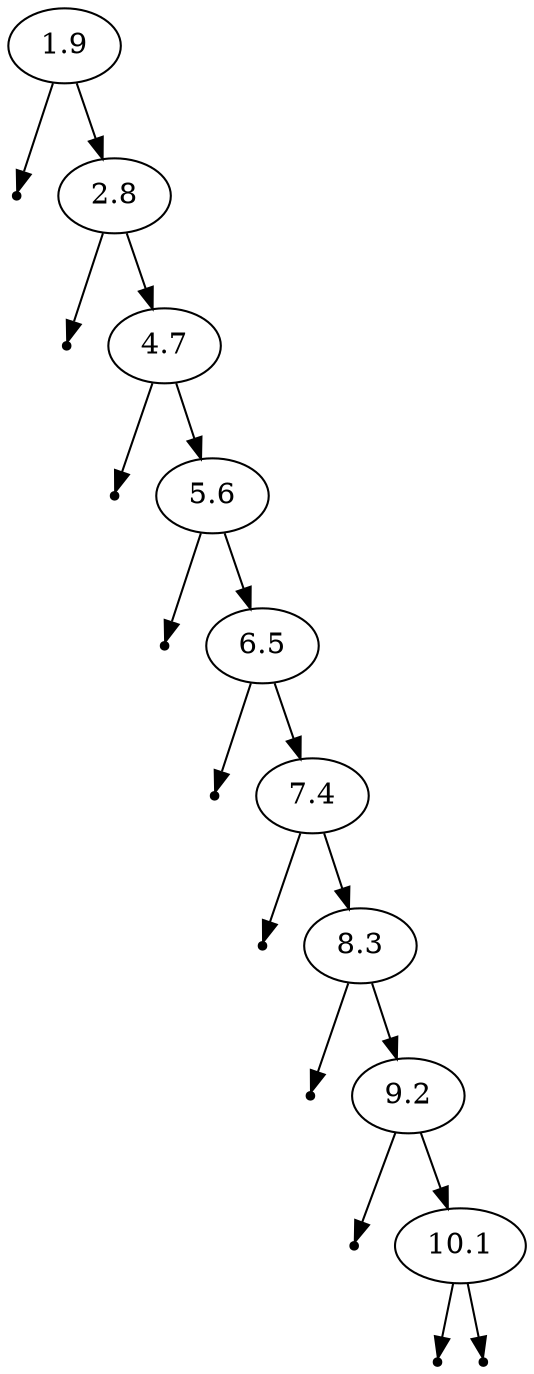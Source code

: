 digraph g {
    null0 [shape=point];
    1.9 -> null0;
    1.9 -> 2.8;
    null1 [shape=point];
    2.8 -> null1;
    2.8 -> 4.7;
    null2 [shape=point];
    4.7 -> null2;
    4.7 -> 5.6;
    null3 [shape=point];
    5.6 -> null3;
    5.6 -> 6.5;
    null4 [shape=point];
    6.5 -> null4;
    6.5 -> 7.4;
    null5 [shape=point];
    7.4 -> null5;
    7.4 -> 8.3;
    null6 [shape=point];
    8.3 -> null6;
    8.3 -> 9.2;
    null7 [shape=point];
    9.2 -> null7;
    9.2 -> 10.1;
    null8 [shape=point];
    10.1 -> null8;
    null9 [shape=point];
    10.1 -> null9;
}
